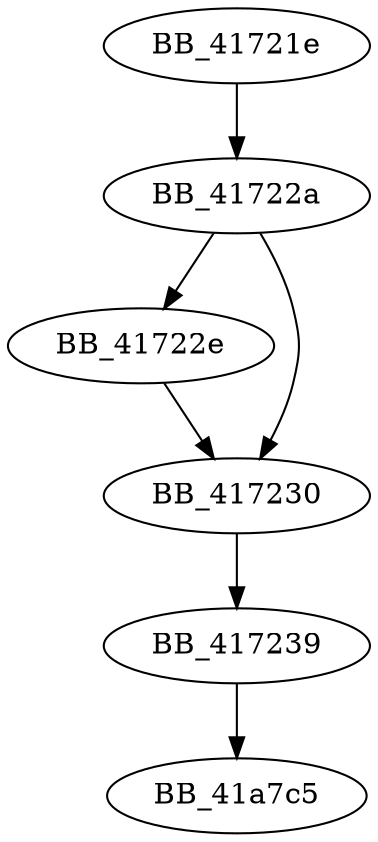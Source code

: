 DiGraph __purecall{
BB_41721e->BB_41722a
BB_41722a->BB_41722e
BB_41722a->BB_417230
BB_41722e->BB_417230
BB_417230->BB_417239
BB_417239->BB_41a7c5
}
